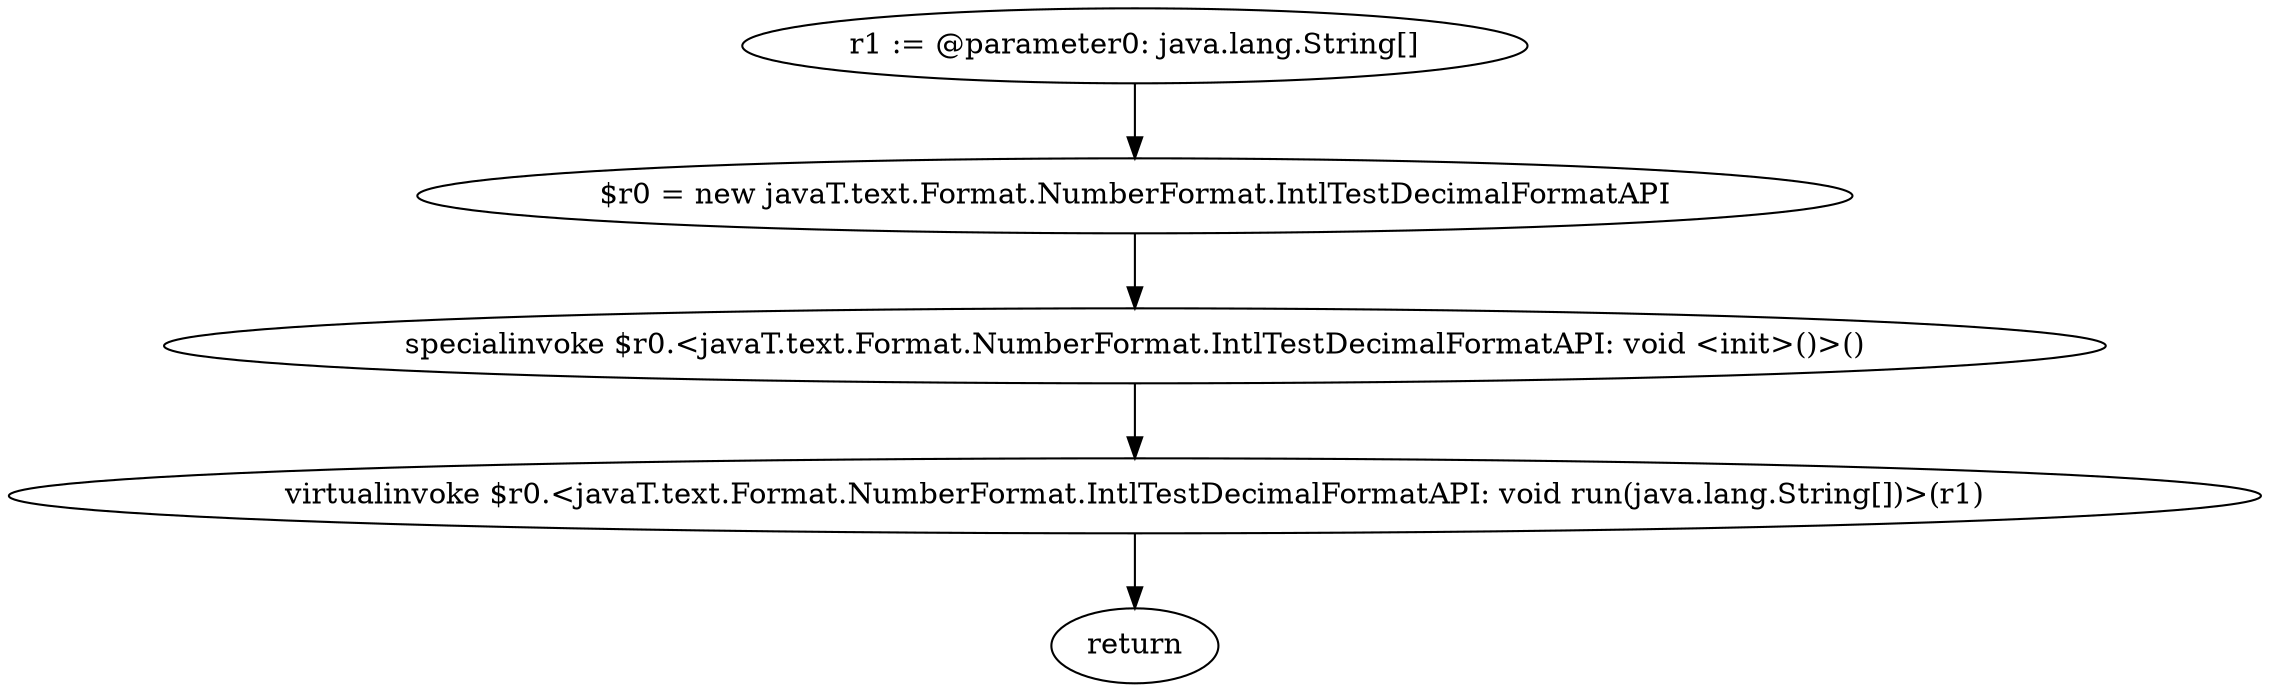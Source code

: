 digraph "unitGraph" {
    "r1 := @parameter0: java.lang.String[]"
    "$r0 = new javaT.text.Format.NumberFormat.IntlTestDecimalFormatAPI"
    "specialinvoke $r0.<javaT.text.Format.NumberFormat.IntlTestDecimalFormatAPI: void <init>()>()"
    "virtualinvoke $r0.<javaT.text.Format.NumberFormat.IntlTestDecimalFormatAPI: void run(java.lang.String[])>(r1)"
    "return"
    "r1 := @parameter0: java.lang.String[]"->"$r0 = new javaT.text.Format.NumberFormat.IntlTestDecimalFormatAPI";
    "$r0 = new javaT.text.Format.NumberFormat.IntlTestDecimalFormatAPI"->"specialinvoke $r0.<javaT.text.Format.NumberFormat.IntlTestDecimalFormatAPI: void <init>()>()";
    "specialinvoke $r0.<javaT.text.Format.NumberFormat.IntlTestDecimalFormatAPI: void <init>()>()"->"virtualinvoke $r0.<javaT.text.Format.NumberFormat.IntlTestDecimalFormatAPI: void run(java.lang.String[])>(r1)";
    "virtualinvoke $r0.<javaT.text.Format.NumberFormat.IntlTestDecimalFormatAPI: void run(java.lang.String[])>(r1)"->"return";
}
